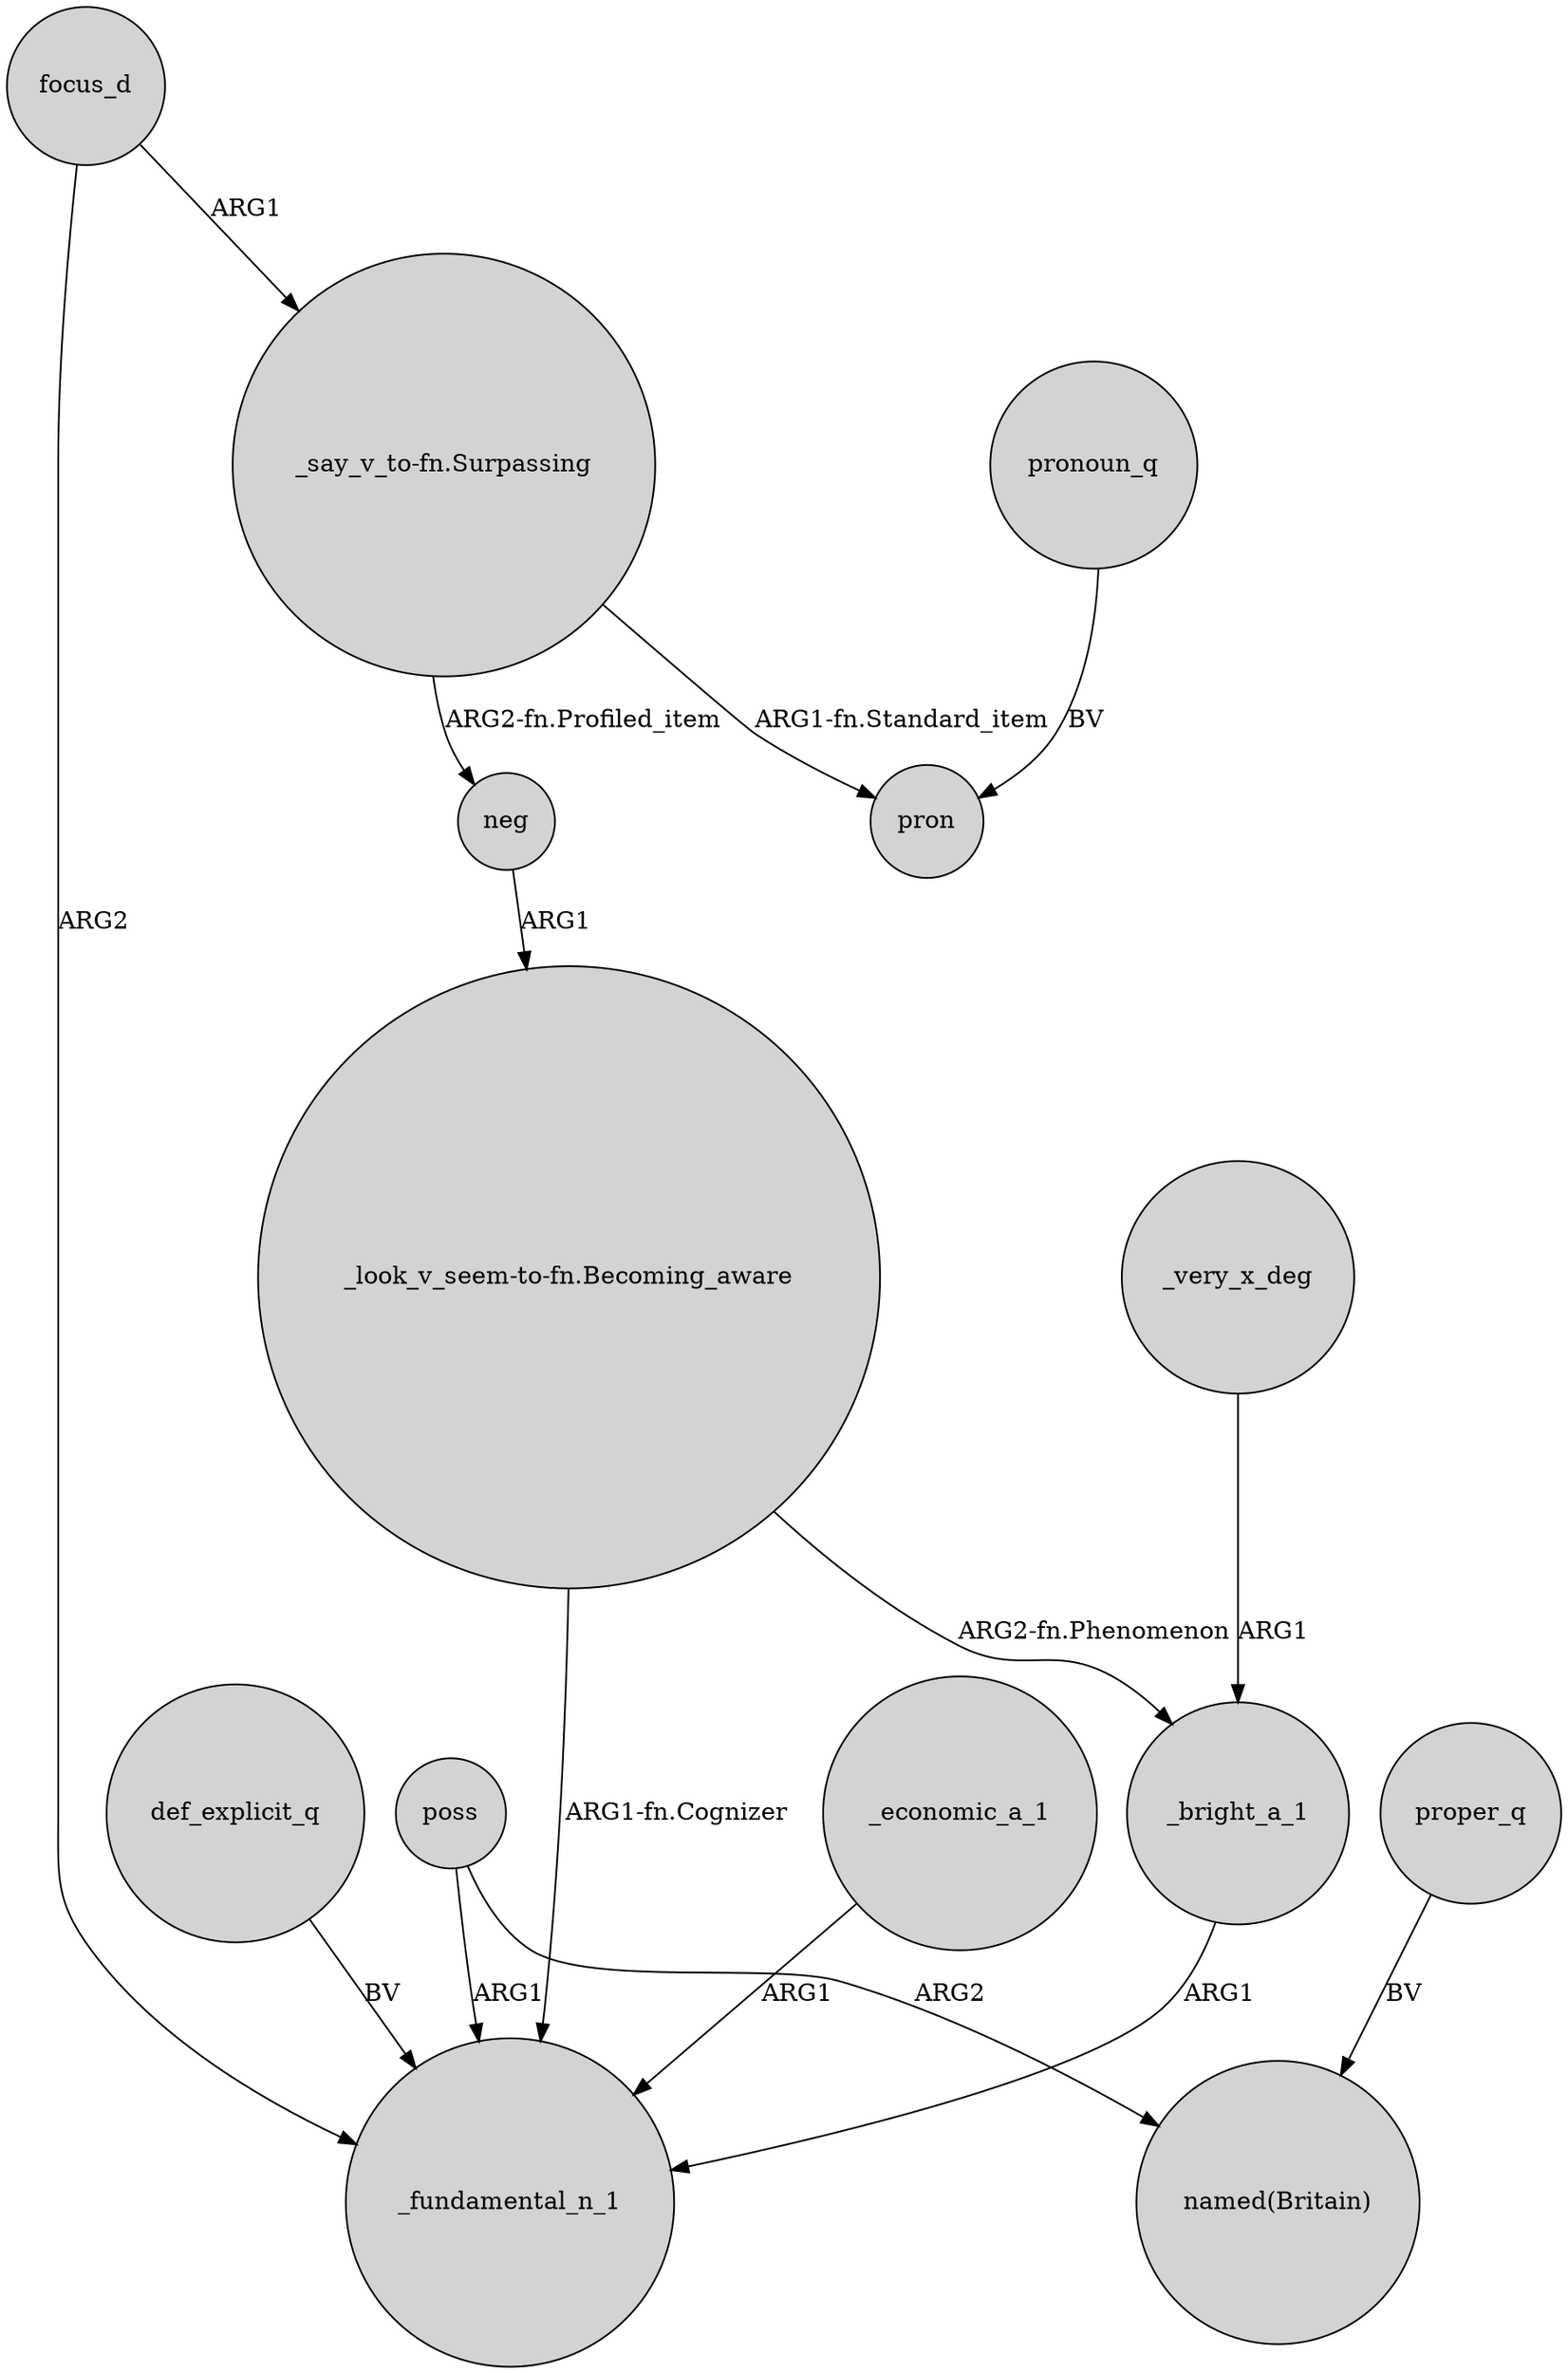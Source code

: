 digraph {
	node [shape=circle style=filled]
	focus_d -> _fundamental_n_1 [label=ARG2]
	"_look_v_seem-to-fn.Becoming_aware" -> _fundamental_n_1 [label="ARG1-fn.Cognizer"]
	poss -> _fundamental_n_1 [label=ARG1]
	proper_q -> "named(Britain)" [label=BV]
	focus_d -> "_say_v_to-fn.Surpassing" [label=ARG1]
	neg -> "_look_v_seem-to-fn.Becoming_aware" [label=ARG1]
	_economic_a_1 -> _fundamental_n_1 [label=ARG1]
	"_look_v_seem-to-fn.Becoming_aware" -> _bright_a_1 [label="ARG2-fn.Phenomenon"]
	def_explicit_q -> _fundamental_n_1 [label=BV]
	_bright_a_1 -> _fundamental_n_1 [label=ARG1]
	poss -> "named(Britain)" [label=ARG2]
	pronoun_q -> pron [label=BV]
	_very_x_deg -> _bright_a_1 [label=ARG1]
	"_say_v_to-fn.Surpassing" -> pron [label="ARG1-fn.Standard_item"]
	"_say_v_to-fn.Surpassing" -> neg [label="ARG2-fn.Profiled_item"]
}
